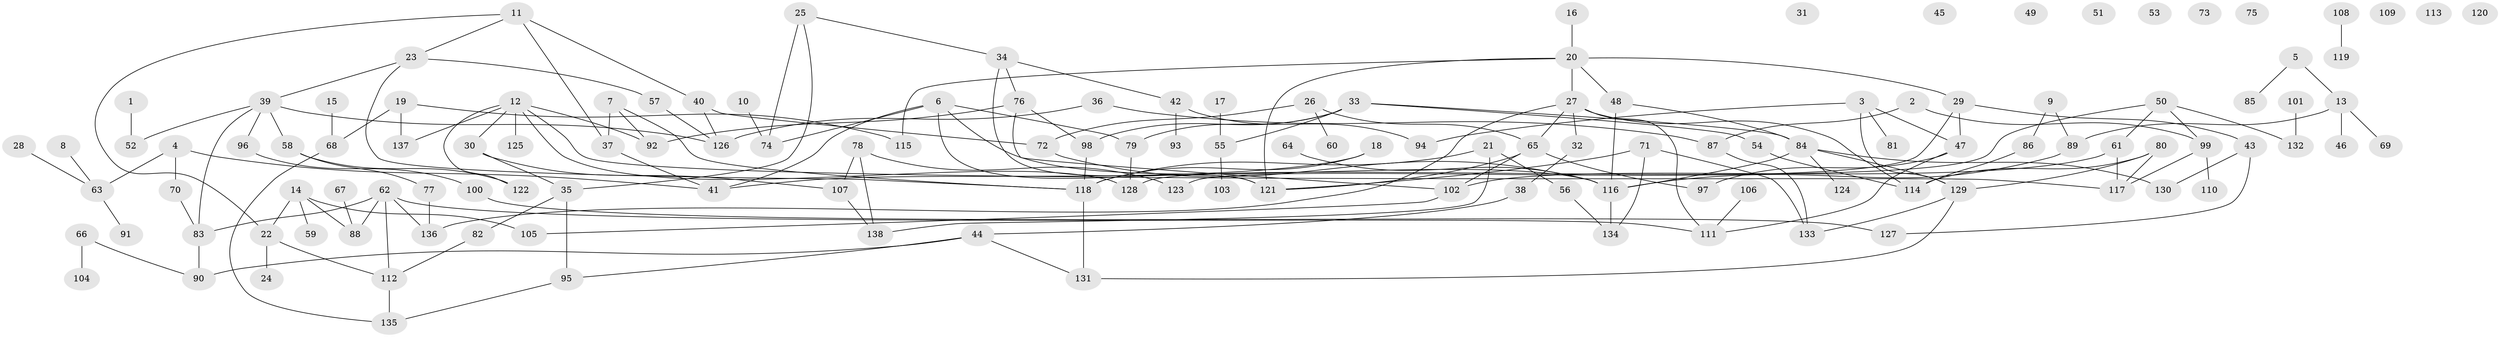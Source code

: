 // coarse degree distribution, {1: 0.17582417582417584, 2: 0.2087912087912088, 6: 0.03296703296703297, 3: 0.1978021978021978, 7: 0.03296703296703297, 5: 0.07692307692307693, 9: 0.02197802197802198, 4: 0.08791208791208792, 8: 0.04395604395604396, 0: 0.12087912087912088}
// Generated by graph-tools (version 1.1) at 2025/41/03/06/25 10:41:22]
// undirected, 138 vertices, 180 edges
graph export_dot {
graph [start="1"]
  node [color=gray90,style=filled];
  1;
  2;
  3;
  4;
  5;
  6;
  7;
  8;
  9;
  10;
  11;
  12;
  13;
  14;
  15;
  16;
  17;
  18;
  19;
  20;
  21;
  22;
  23;
  24;
  25;
  26;
  27;
  28;
  29;
  30;
  31;
  32;
  33;
  34;
  35;
  36;
  37;
  38;
  39;
  40;
  41;
  42;
  43;
  44;
  45;
  46;
  47;
  48;
  49;
  50;
  51;
  52;
  53;
  54;
  55;
  56;
  57;
  58;
  59;
  60;
  61;
  62;
  63;
  64;
  65;
  66;
  67;
  68;
  69;
  70;
  71;
  72;
  73;
  74;
  75;
  76;
  77;
  78;
  79;
  80;
  81;
  82;
  83;
  84;
  85;
  86;
  87;
  88;
  89;
  90;
  91;
  92;
  93;
  94;
  95;
  96;
  97;
  98;
  99;
  100;
  101;
  102;
  103;
  104;
  105;
  106;
  107;
  108;
  109;
  110;
  111;
  112;
  113;
  114;
  115;
  116;
  117;
  118;
  119;
  120;
  121;
  122;
  123;
  124;
  125;
  126;
  127;
  128;
  129;
  130;
  131;
  132;
  133;
  134;
  135;
  136;
  137;
  138;
  1 -- 52;
  2 -- 87;
  2 -- 99;
  3 -- 47;
  3 -- 81;
  3 -- 94;
  3 -- 129;
  4 -- 41;
  4 -- 63;
  4 -- 70;
  5 -- 13;
  5 -- 85;
  6 -- 41;
  6 -- 74;
  6 -- 79;
  6 -- 116;
  6 -- 121;
  7 -- 37;
  7 -- 92;
  7 -- 118;
  8 -- 63;
  9 -- 86;
  9 -- 89;
  10 -- 74;
  11 -- 22;
  11 -- 23;
  11 -- 37;
  11 -- 40;
  12 -- 30;
  12 -- 92;
  12 -- 117;
  12 -- 122;
  12 -- 125;
  12 -- 128;
  12 -- 137;
  13 -- 46;
  13 -- 69;
  13 -- 89;
  14 -- 22;
  14 -- 59;
  14 -- 88;
  14 -- 105;
  15 -- 68;
  16 -- 20;
  17 -- 55;
  18 -- 41;
  18 -- 118;
  19 -- 68;
  19 -- 115;
  19 -- 137;
  20 -- 27;
  20 -- 29;
  20 -- 48;
  20 -- 115;
  20 -- 121;
  21 -- 56;
  21 -- 118;
  21 -- 138;
  22 -- 24;
  22 -- 112;
  23 -- 39;
  23 -- 57;
  23 -- 118;
  25 -- 34;
  25 -- 35;
  25 -- 74;
  26 -- 60;
  26 -- 65;
  26 -- 72;
  27 -- 32;
  27 -- 65;
  27 -- 111;
  27 -- 114;
  27 -- 136;
  28 -- 63;
  29 -- 43;
  29 -- 47;
  29 -- 123;
  30 -- 35;
  30 -- 107;
  32 -- 38;
  33 -- 54;
  33 -- 55;
  33 -- 79;
  33 -- 84;
  33 -- 98;
  34 -- 42;
  34 -- 76;
  34 -- 121;
  35 -- 82;
  35 -- 95;
  36 -- 87;
  36 -- 126;
  37 -- 41;
  38 -- 44;
  39 -- 52;
  39 -- 58;
  39 -- 83;
  39 -- 96;
  39 -- 126;
  40 -- 72;
  40 -- 126;
  42 -- 93;
  42 -- 94;
  43 -- 127;
  43 -- 130;
  44 -- 90;
  44 -- 95;
  44 -- 131;
  47 -- 97;
  47 -- 111;
  48 -- 84;
  48 -- 116;
  50 -- 61;
  50 -- 99;
  50 -- 128;
  50 -- 132;
  54 -- 114;
  55 -- 103;
  56 -- 134;
  57 -- 126;
  58 -- 77;
  58 -- 122;
  61 -- 102;
  61 -- 117;
  62 -- 83;
  62 -- 88;
  62 -- 111;
  62 -- 112;
  62 -- 136;
  63 -- 91;
  64 -- 116;
  65 -- 97;
  65 -- 102;
  65 -- 121;
  66 -- 90;
  66 -- 104;
  67 -- 88;
  68 -- 135;
  70 -- 83;
  71 -- 121;
  71 -- 133;
  71 -- 134;
  72 -- 116;
  76 -- 92;
  76 -- 98;
  76 -- 102;
  77 -- 136;
  78 -- 107;
  78 -- 123;
  78 -- 138;
  79 -- 128;
  80 -- 114;
  80 -- 117;
  80 -- 129;
  82 -- 112;
  83 -- 90;
  84 -- 116;
  84 -- 124;
  84 -- 129;
  84 -- 130;
  86 -- 114;
  87 -- 133;
  89 -- 116;
  95 -- 135;
  96 -- 100;
  98 -- 118;
  99 -- 110;
  99 -- 117;
  100 -- 127;
  101 -- 132;
  102 -- 105;
  106 -- 111;
  107 -- 138;
  108 -- 119;
  112 -- 135;
  116 -- 134;
  118 -- 131;
  129 -- 131;
  129 -- 133;
}
